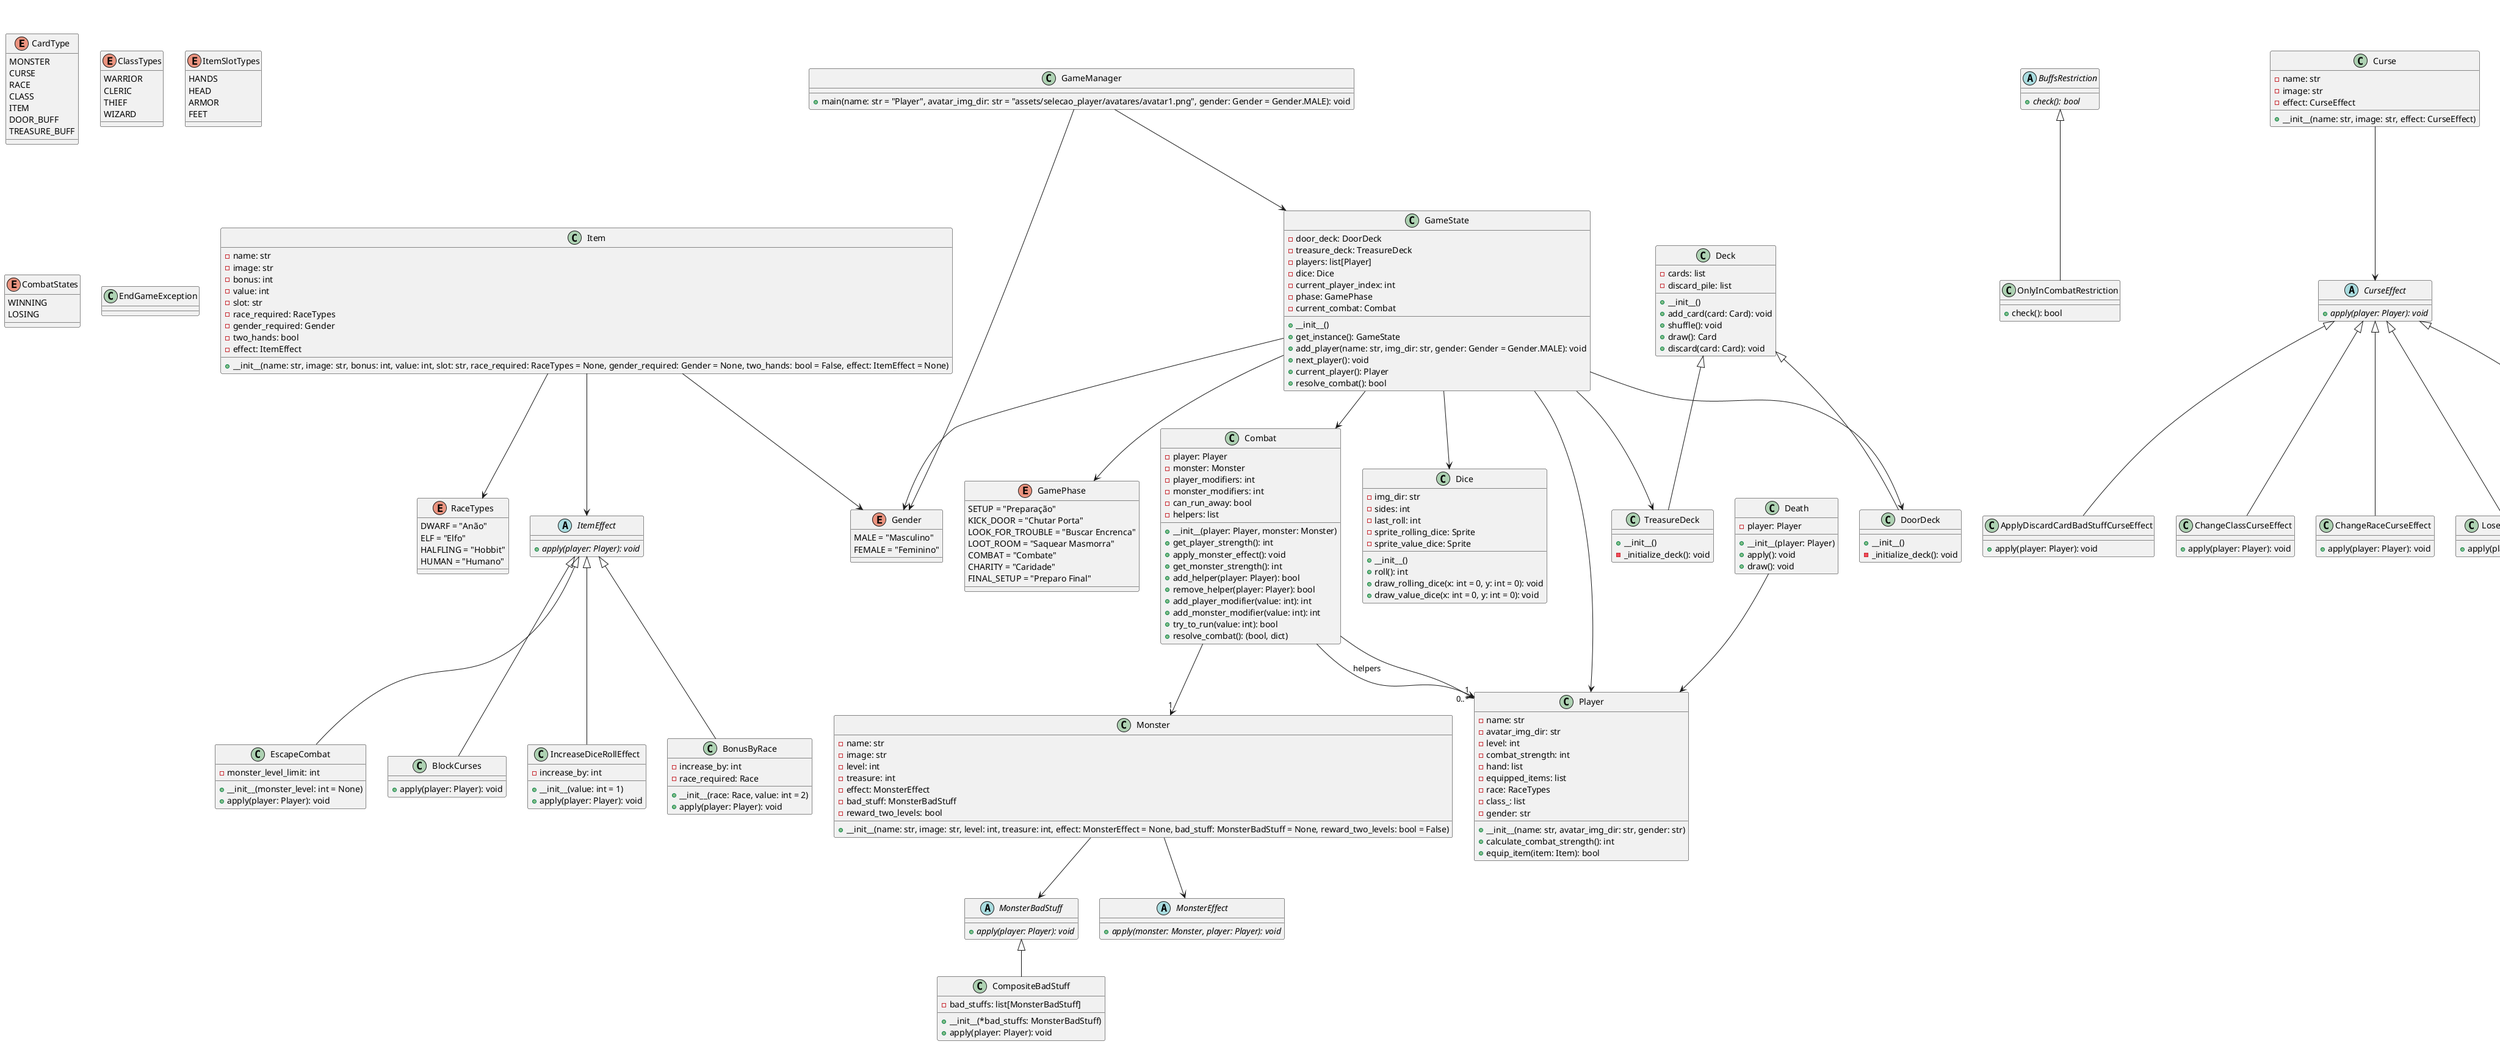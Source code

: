 @startuml

' Enums
enum CardType {
    MONSTER
    CURSE
    RACE
    CLASS
    ITEM
    DOOR_BUFF
    TREASURE_BUFF
}

enum RaceTypes {
    DWARF = "Anão"
    ELF = "Elfo"
    HALFLING = "Hobbit"
    HUMAN = "Humano"
}

enum ClassTypes {
    WARRIOR
    CLERIC
    THIEF
    WIZARD
}

enum ItemSlotTypes {
    HANDS
    HEAD
    ARMOR
    FEET
}

enum Gender {
    MALE = "Masculino"
    FEMALE = "Feminino"
}

enum CombatStates {
    WINNING
    LOSING
}

enum GamePhase {
    SETUP = "Preparação"
    KICK_DOOR = "Chutar Porta"
    LOOK_FOR_TROUBLE = "Buscar Encrenca"
    LOOT_ROOM = "Saquear Masmorra"
    COMBAT = "Combate"
    CHARITY = "Caridade"
    FINAL_SETUP = "Preparo Final"
}

' Classes principais
class Player {
    - name: str
    - avatar_img_dir: str
    - level: int
    - combat_strength: int
    - hand: list
    - equipped_items: list
    - race: RaceTypes
    - class_: list
    - gender: str

    + __init__(name: str, avatar_img_dir: str, gender: str)
    + calculate_combat_strength(): int
    + equip_item(item: Item): bool
}

class Combat {
    - player: Player
    - monster: Monster
    - player_modifiers: int
    - monster_modifiers: int
    - can_run_away: bool
    - helpers: list

    + __init__(player: Player, monster: Monster)
    + get_player_strength(): int
    + apply_monster_effect(): void
    + get_monster_strength(): int
    + add_helper(player: Player): bool
    + remove_helper(player: Player): bool
    + add_player_modifier(value: int): int
    + add_monster_modifier(value: int): int
    + try_to_run(value: int): bool
    + resolve_combat(): (bool, dict)
}

class Death {
    - player: Player

    + __init__(player: Player)
    + apply(): void
    + draw(): void
}

class Deck {
    - cards: list
    - discard_pile: list

    + __init__()
    + add_card(card: Card): void
    + shuffle(): void
    + draw(): Card
    + discard(card: Card): void
}

class DoorDeck {
    + __init__()
    - _initialize_deck(): void
}

class TreasureDeck {
    + __init__()
    - _initialize_deck(): void
}

class Dice {
    - img_dir: str
    - sides: int
    - last_roll: int
    - sprite_rolling_dice: Sprite
    - sprite_value_dice: Sprite

    + __init__()
    + roll(): int
    + draw_rolling_dice(x: int = 0, y: int = 0): void
    + draw_value_dice(x: int = 0, y: int = 0): void
}

class GameManager {
    + main(name: str = "Player", avatar_img_dir: str = "assets/selecao_player/avatares/avatar1.png", gender: Gender = Gender.MALE): void
}

class EndGameException {
}

class GameState {
    - door_deck: DoorDeck
    - treasure_deck: TreasureDeck
    - players: list[Player]
    - dice: Dice
    - current_player_index: int
    - phase: GamePhase
    - current_combat: Combat

    + __init__()
    + get_instance(): GameState
    + add_player(name: str, img_dir: str, gender: Gender = Gender.MALE): void
    + next_player(): void
    + current_player(): Player
    + resolve_combat(): bool
}

' Classes de efeitos e restrições
abstract class BuffsRestriction {
    {abstract} + check(): bool
}

class OnlyInCombatRestriction {
    + check(): bool
}

abstract class CurseEffect {
    {abstract} + apply(player: Player): void
}

class ApplyDiscardCardBadStuffCurseEffect {
    + apply(player: Player): void
}

class ChangeClassCurseEffect {
    + apply(player: Player): void
}

class ChangeRaceCurseEffect {
    + apply(player: Player): void
}

class LoseRaceCurseEffect {
    + apply(player: Player): void
}

class LoseClassCurseEffect {
    + apply(player: Player): void
}

class Curse {
    - name: str
    - image: str
    - effect: CurseEffect

    + __init__(name: str, image: str, effect: CurseEffect)
}

' Classes de item e efeitos
abstract class ItemEffect {
    {abstract} + apply(player: Player): void
}

class IncreaseDiceRollEffect {
    - increase_by: int
    + __init__(value: int = 1)
    + apply(player: Player): void
}

class BonusByRace {
    - increase_by: int
    - race_required: Race
    + __init__(race: Race, value: int = 2)
    + apply(player: Player): void
}

class EscapeCombat {
    - monster_level_limit: int
    + __init__(monster_level: int = None)
    + apply(player: Player): void
}

class BlockCurses {
    + apply(player: Player): void
}

class Item {
    - name: str
    - image: str
    - bonus: int
    - value: int
    - slot: str
    - race_required: RaceTypes
    - gender_required: Gender
    - two_hands: bool
    - effect: ItemEffect

    + __init__(name: str, image: str, bonus: int, value: int, slot: str, race_required: RaceTypes = None, gender_required: Gender = None, two_hands: bool = False, effect: ItemEffect = None)
}

' Classes de monstro e efeitos
abstract class MonsterBadStuff {
    {abstract} + apply(player: Player): void
}

class CompositeBadStuff {
    - bad_stuffs: list[MonsterBadStuff]
    + __init__(*bad_stuffs: MonsterBadStuff)
    + apply(player: Player): void
}

class Monster {
    - name: str
    - image: str
    - level: int
    - treasure: int
    - effect: MonsterEffect
    - bad_stuff: MonsterBadStuff
    - reward_two_levels: bool

    + __init__(name: str, image: str, level: int, treasure: int, effect: MonsterEffect = None, bad_stuff: MonsterBadStuff = None, reward_two_levels: bool = False)
}

abstract class MonsterEffect {
    {abstract} + apply(monster: Monster, player: Player): void
}

' Classes de UI
class Button {
    - sprite: Sprite
    - acao: function
    - is_hovered: bool
    - is_active: bool
    - mouse: Mouse
    - mouse_held: bool

    + __init__(image_path: str, x: int, y: int, width: int = None, height: int = None, acao: function = None)
    + draw(): void
    + verify_hover(): bool
    + handle(): void
    + handle_event(): void
    + play_sound(): void
}

class HoverButton {
    - scale_factor: float
    - original_x: int
    - original_y: int
    - original_width: float
    - original_height: float
    - hovered_width: float
    - hovered_height: float

    + __init__(image_path: str, x: int, y: int, width: int = None, height: int = None, scale_factor: float = 1.1, acao: function = None)
    + update(): void
    + draw(): void
    + play_sound(): void
}

class ClickButton {
    - original_x: int
    - original_y: int
    - original_width: float
    - original_height: float
    - hovered_width: float
    - hovered_height: float
    - mouse_held: bool

    + __init__(image_path: str, x: int, y: int, width: int = None, height: int = None, acao: function = None)
    + update(): void
    + draw(): void
    + handle(): void
    + handle_event(): void
}

' Relacionamentos
Combat --> "1" Player
Combat --> "1" Monster
Combat --> "0..*" Player : helpers
Death --> Player
Deck <|-- DoorDeck
Deck <|-- TreasureDeck
GameManager --> GameState
GameManager --> Gender
GameState --> DoorDeck
GameState --> TreasureDeck
GameState --> Player
GameState --> Dice
GameState --> GamePhase
GameState --> Combat
GameState --> Gender

BuffsRestriction <|-- OnlyInCombatRestriction
CurseEffect <|-- ApplyDiscardCardBadStuffCurseEffect
CurseEffect <|-- ChangeClassCurseEffect
CurseEffect <|-- ChangeRaceCurseEffect
CurseEffect <|-- LoseRaceCurseEffect
CurseEffect <|-- LoseClassCurseEffect
Curse --> CurseEffect

ItemEffect <|-- IncreaseDiceRollEffect
ItemEffect <|-- BonusByRace
ItemEffect <|-- EscapeCombat
ItemEffect <|-- BlockCurses
Item --> ItemEffect
Item --> RaceTypes
Item --> Gender

MonsterBadStuff <|-- CompositeBadStuff
Monster --> MonsterEffect
Monster --> MonsterBadStuff

Button <|-- HoverButton
HoverButton <|-- ClickButton

@enduml
